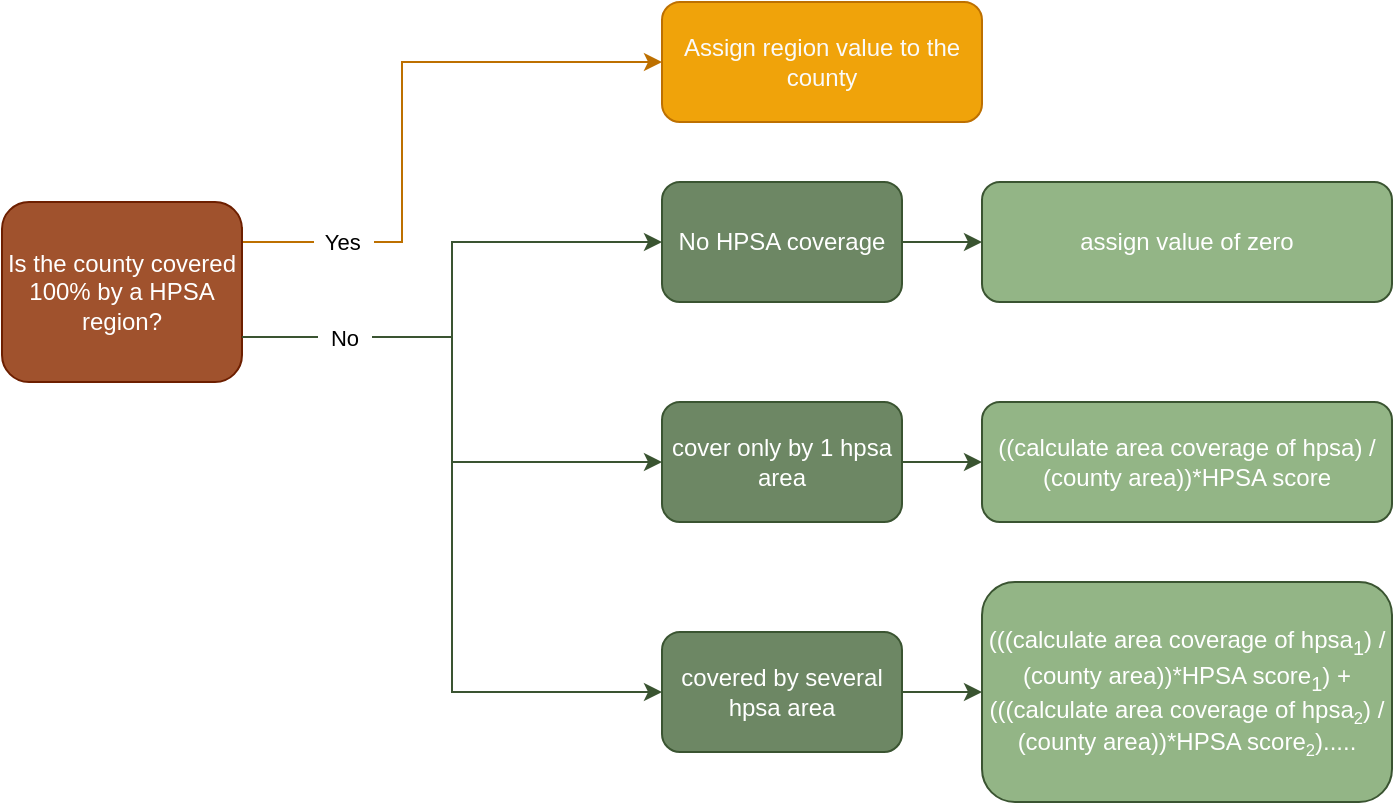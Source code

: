 <mxfile version="24.7.7">
  <diagram name="Page-1" id="GAYn5EZrnNNbAh_IwkB9">
    <mxGraphModel dx="909" dy="583" grid="1" gridSize="10" guides="1" tooltips="1" connect="1" arrows="1" fold="1" page="1" pageScale="1" pageWidth="850" pageHeight="1100" math="0" shadow="0">
      <root>
        <mxCell id="0" />
        <mxCell id="1" parent="0" />
        <mxCell id="wC1ke1RK2jKx436iLJwc-3" value="&amp;nbsp; Yes&amp;nbsp;&amp;nbsp;" style="edgeStyle=orthogonalEdgeStyle;rounded=0;orthogonalLoop=1;jettySize=auto;html=1;exitX=1;exitY=0.25;exitDx=0;exitDy=0;entryX=0;entryY=0.5;entryDx=0;entryDy=0;strokeColor=#BD7000;" parent="1" target="wC1ke1RK2jKx436iLJwc-2" edge="1">
          <mxGeometry x="-0.627" relative="1" as="geometry">
            <mxPoint x="120" y="112.5" as="sourcePoint" />
            <mxPoint x="310" y="20" as="targetPoint" />
            <Array as="points">
              <mxPoint x="120" y="120" />
              <mxPoint x="200" y="120" />
              <mxPoint x="200" y="30" />
            </Array>
            <mxPoint as="offset" />
          </mxGeometry>
        </mxCell>
        <mxCell id="wC1ke1RK2jKx436iLJwc-5" value="" style="edgeStyle=orthogonalEdgeStyle;rounded=0;orthogonalLoop=1;jettySize=auto;html=1;exitX=1;exitY=0.75;exitDx=0;exitDy=0;entryX=0;entryY=0.5;entryDx=0;entryDy=0;strokeColor=#3A5431;" parent="1" source="wC1ke1RK2jKx436iLJwc-1" target="wC1ke1RK2jKx436iLJwc-4" edge="1">
          <mxGeometry relative="1" as="geometry" />
        </mxCell>
        <mxCell id="wC1ke1RK2jKx436iLJwc-1" value="Is the county covered 100% by a HPSA region?" style="rounded=1;whiteSpace=wrap;html=1;fillColor=#a0522d;strokeColor=#6D1F00;fontColor=#ffffff;" parent="1" vertex="1">
          <mxGeometry y="100" width="120" height="90" as="geometry" />
        </mxCell>
        <mxCell id="wC1ke1RK2jKx436iLJwc-2" value="Assign region value to the county" style="rounded=1;whiteSpace=wrap;html=1;fillColor=#f0a30a;strokeColor=#BD7000;fontColor=#FAFAFA;" parent="1" vertex="1">
          <mxGeometry x="330" width="160" height="60" as="geometry" />
        </mxCell>
        <mxCell id="wC1ke1RK2jKx436iLJwc-20" style="edgeStyle=orthogonalEdgeStyle;rounded=0;orthogonalLoop=1;jettySize=auto;html=1;exitX=1;exitY=0.5;exitDx=0;exitDy=0;fillColor=#6d8764;strokeColor=#3A5431;" parent="1" source="wC1ke1RK2jKx436iLJwc-4" target="wC1ke1RK2jKx436iLJwc-10" edge="1">
          <mxGeometry relative="1" as="geometry" />
        </mxCell>
        <mxCell id="wC1ke1RK2jKx436iLJwc-4" value="covered by several hpsa area" style="rounded=1;whiteSpace=wrap;html=1;fillColor=#6d8764;strokeColor=#3A5431;fontColor=#ffffff;" parent="1" vertex="1">
          <mxGeometry x="330" y="315" width="120" height="60" as="geometry" />
        </mxCell>
        <mxCell id="wC1ke1RK2jKx436iLJwc-19" style="edgeStyle=orthogonalEdgeStyle;rounded=0;orthogonalLoop=1;jettySize=auto;html=1;exitX=1;exitY=0.5;exitDx=0;exitDy=0;fillColor=#6d8764;strokeColor=#3A5431;entryX=0;entryY=0.5;entryDx=0;entryDy=0;" parent="1" source="wC1ke1RK2jKx436iLJwc-6" edge="1" target="wC1ke1RK2jKx436iLJwc-9">
          <mxGeometry relative="1" as="geometry">
            <mxPoint x="480" y="229.762" as="targetPoint" />
          </mxGeometry>
        </mxCell>
        <mxCell id="wC1ke1RK2jKx436iLJwc-6" value="cover only by 1 hpsa area" style="rounded=1;whiteSpace=wrap;html=1;fillColor=#6d8764;strokeColor=#3A5431;fontColor=#ffffff;" parent="1" vertex="1">
          <mxGeometry x="330" y="200" width="120" height="60" as="geometry" />
        </mxCell>
        <mxCell id="wC1ke1RK2jKx436iLJwc-7" value="" style="edgeStyle=orthogonalEdgeStyle;rounded=0;orthogonalLoop=1;jettySize=auto;html=1;exitX=1;exitY=0.75;exitDx=0;exitDy=0;entryX=0;entryY=0.5;entryDx=0;entryDy=0;strokeColor=#3A5431;" parent="1" source="wC1ke1RK2jKx436iLJwc-1" target="wC1ke1RK2jKx436iLJwc-6" edge="1">
          <mxGeometry relative="1" as="geometry">
            <mxPoint x="130" y="175" as="sourcePoint" />
            <mxPoint x="230" y="230" as="targetPoint" />
          </mxGeometry>
        </mxCell>
        <mxCell id="wC1ke1RK2jKx436iLJwc-9" value="((calculate area coverage of hpsa) / (county area))*HPSA score" style="rounded=1;whiteSpace=wrap;html=1;fillColor=#93B586;strokeColor=#3A5431;fontColor=#ffffff;" parent="1" vertex="1">
          <mxGeometry x="490" y="200" width="205" height="60" as="geometry" />
        </mxCell>
        <mxCell id="wC1ke1RK2jKx436iLJwc-10" value="(((calculate area coverage of hpsa&lt;sub&gt;1&lt;/sub&gt;) / (county area))*HPSA score&lt;sub&gt;1&lt;/sub&gt;) +(((calculate area coverage of hpsa&lt;span style=&quot;font-size: 10px;&quot;&gt;&lt;sub&gt;2&lt;/sub&gt;&lt;/span&gt;) / (county area))*HPSA score&lt;span style=&quot;font-size: 10px;&quot;&gt;&lt;sub&gt;2&lt;/sub&gt;&lt;/span&gt;)....." style="rounded=1;whiteSpace=wrap;html=1;fillColor=#93B586;strokeColor=#3A5431;fontColor=#ffffff;" parent="1" vertex="1">
          <mxGeometry x="490" y="290" width="205" height="110" as="geometry" />
        </mxCell>
        <mxCell id="wC1ke1RK2jKx436iLJwc-18" style="edgeStyle=orthogonalEdgeStyle;rounded=0;orthogonalLoop=1;jettySize=auto;html=1;exitX=1;exitY=0.5;exitDx=0;exitDy=0;entryX=0;entryY=0.5;entryDx=0;entryDy=0;fillColor=#6d8764;strokeColor=#3A5431;" parent="1" source="wC1ke1RK2jKx436iLJwc-12" target="wC1ke1RK2jKx436iLJwc-14" edge="1">
          <mxGeometry relative="1" as="geometry" />
        </mxCell>
        <mxCell id="wC1ke1RK2jKx436iLJwc-12" value="No HPSA coverage" style="rounded=1;whiteSpace=wrap;html=1;fillColor=#6d8764;strokeColor=#3A5431;fontColor=#ffffff;" parent="1" vertex="1">
          <mxGeometry x="330" y="90" width="120" height="60" as="geometry" />
        </mxCell>
        <mxCell id="wC1ke1RK2jKx436iLJwc-14" value="assign value of zero" style="rounded=1;whiteSpace=wrap;html=1;fillColor=#93B586;strokeColor=#3A5431;fontColor=#ffffff;" parent="1" vertex="1">
          <mxGeometry x="490" y="90" width="205" height="60" as="geometry" />
        </mxCell>
        <mxCell id="wC1ke1RK2jKx436iLJwc-17" value="&amp;nbsp; No&amp;nbsp;&amp;nbsp;" style="edgeStyle=orthogonalEdgeStyle;rounded=0;orthogonalLoop=1;jettySize=auto;html=1;exitX=1;exitY=0.75;exitDx=0;exitDy=0;entryX=0;entryY=0.5;entryDx=0;entryDy=0;strokeColor=#3A5431;" parent="1" source="wC1ke1RK2jKx436iLJwc-1" target="wC1ke1RK2jKx436iLJwc-12" edge="1">
          <mxGeometry x="-0.608" relative="1" as="geometry">
            <mxPoint as="offset" />
          </mxGeometry>
        </mxCell>
      </root>
    </mxGraphModel>
  </diagram>
</mxfile>
